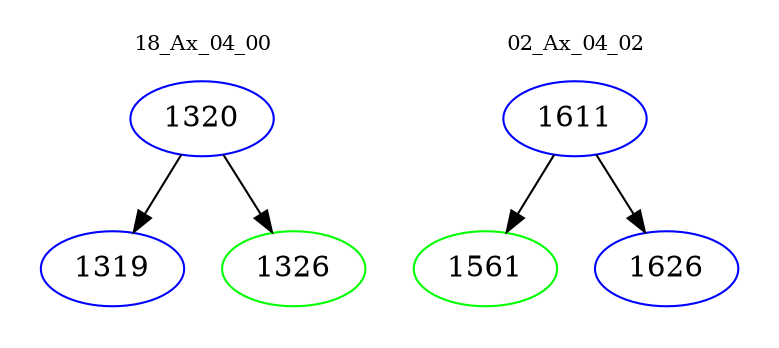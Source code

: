 digraph{
subgraph cluster_0 {
color = white
label = "18_Ax_04_00";
fontsize=10;
T0_1320 [label="1320", color="blue"]
T0_1320 -> T0_1319 [color="black"]
T0_1319 [label="1319", color="blue"]
T0_1320 -> T0_1326 [color="black"]
T0_1326 [label="1326", color="green"]
}
subgraph cluster_1 {
color = white
label = "02_Ax_04_02";
fontsize=10;
T1_1611 [label="1611", color="blue"]
T1_1611 -> T1_1561 [color="black"]
T1_1561 [label="1561", color="green"]
T1_1611 -> T1_1626 [color="black"]
T1_1626 [label="1626", color="blue"]
}
}
